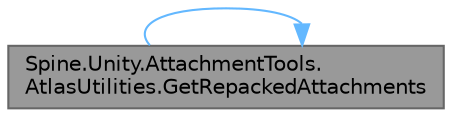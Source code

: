 digraph "Spine.Unity.AttachmentTools.AtlasUtilities.GetRepackedAttachments"
{
 // LATEX_PDF_SIZE
  bgcolor="transparent";
  edge [fontname=Helvetica,fontsize=10,labelfontname=Helvetica,labelfontsize=10];
  node [fontname=Helvetica,fontsize=10,shape=box,height=0.2,width=0.4];
  rankdir="LR";
  Node1 [id="Node000001",label="Spine.Unity.AttachmentTools.\lAtlasUtilities.GetRepackedAttachments",height=0.2,width=0.4,color="gray40", fillcolor="grey60", style="filled", fontcolor="black",tooltip="Fills the outputAttachments list with new attachment objects based on the attachments in sourceAttach..."];
  Node1 -> Node1 [id="edge1_Node000001_Node000001",color="steelblue1",style="solid",tooltip=" "];
}
